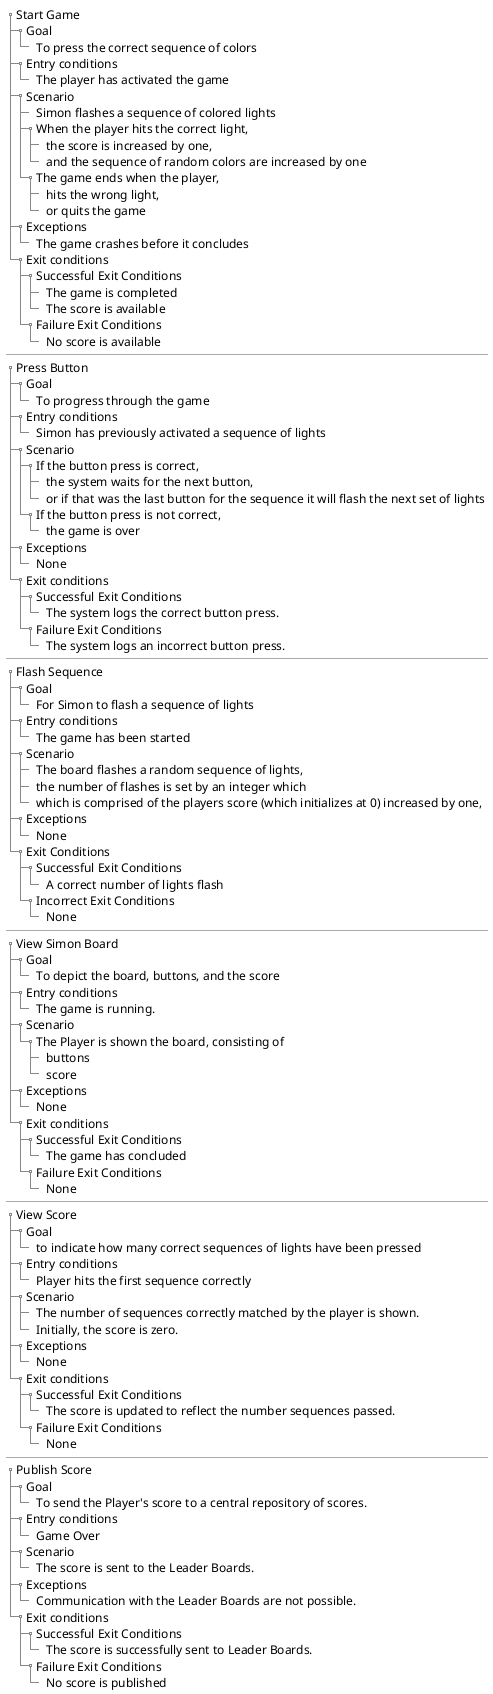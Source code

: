 @startsalt
{
{T
+ Start Game
++  Goal
+++ To press the correct sequence of colors
++ Entry conditions
+++ The player has activated the game
++ Scenario
+++ Simon flashes a sequence of colored lights
+++ When the player hits the correct light,
++++ the score is increased by one,
++++ and the sequence of random colors are increased by one
+++ The game ends when the player,
++++ hits the wrong light,
++++ or quits the game
++ Exceptions
+++ The game crashes before it concludes
++ Exit conditions
+++ Successful Exit Conditions
++++ The game is completed
++++ The score is available
+++ Failure Exit Conditions
++++ No score is available
}
---
{T
+ Press Button
++  Goal
+++ To progress through the game
++ Entry conditions
+++ Simon has previously activated a sequence of lights
++ Scenario
+++ If the button press is correct,
++++ the system waits for the next button,
++++ or if that was the last button for the sequence it will flash the next set of lights
+++ If the button press is not correct,
++++ the game is over
++ Exceptions
+++ None
++ Exit conditions
+++ Successful Exit Conditions
++++ The system logs the correct button press.
+++ Failure Exit Conditions
++++ The system logs an incorrect button press.
}
---
{T
+ Flash Sequence
++ Goal
+++ For Simon to flash a sequence of lights
++ Entry conditions
+++ The game has been started
++ Scenario
+++ The board flashes a random sequence of lights,
+++ the number of flashes is set by an integer which
+++ which is comprised of the players score (which initializes at 0) increased by one,
++ Exceptions
+++ None
++ Exit Conditions
+++ Successful Exit Conditions
++++ A correct number of lights flash
+++ Incorrect Exit Conditions
++++ None
}
---
{T
+ View Simon Board
++  Goal
+++ To depict the board, buttons, and the score
++ Entry conditions
+++ The game is running.
++ Scenario
+++ The Player is shown the board, consisting of
++++ buttons
++++ score
++ Exceptions
+++ None
++ Exit conditions
+++ Successful Exit Conditions
++++ The game has concluded
+++ Failure Exit Conditions
++++ None
}
---
{T
+ View Score
++  Goal
+++ to indicate how many correct sequences of lights have been pressed
++ Entry conditions
+++ Player hits the first sequence correctly
++ Scenario
+++ The number of sequences correctly matched by the player is shown.
+++ Initially, the score is zero.
++ Exceptions
+++ None
++ Exit conditions
+++ Successful Exit Conditions
++++ The score is updated to reflect the number sequences passed.
+++ Failure Exit Conditions
++++ None
}
---
{T
+ Publish Score
++  Goal
+++ To send the Player's score to a central repository of scores.
++ Entry conditions
+++ Game Over
++ Scenario
+++ The score is sent to the Leader Boards.
++ Exceptions
+++ Communication with the Leader Boards are not possible.
++ Exit conditions
+++ Successful Exit Conditions
++++ The score is successfully sent to Leader Boards.
+++ Failure Exit Conditions
++++ No score is published
}

}
@endsalt
